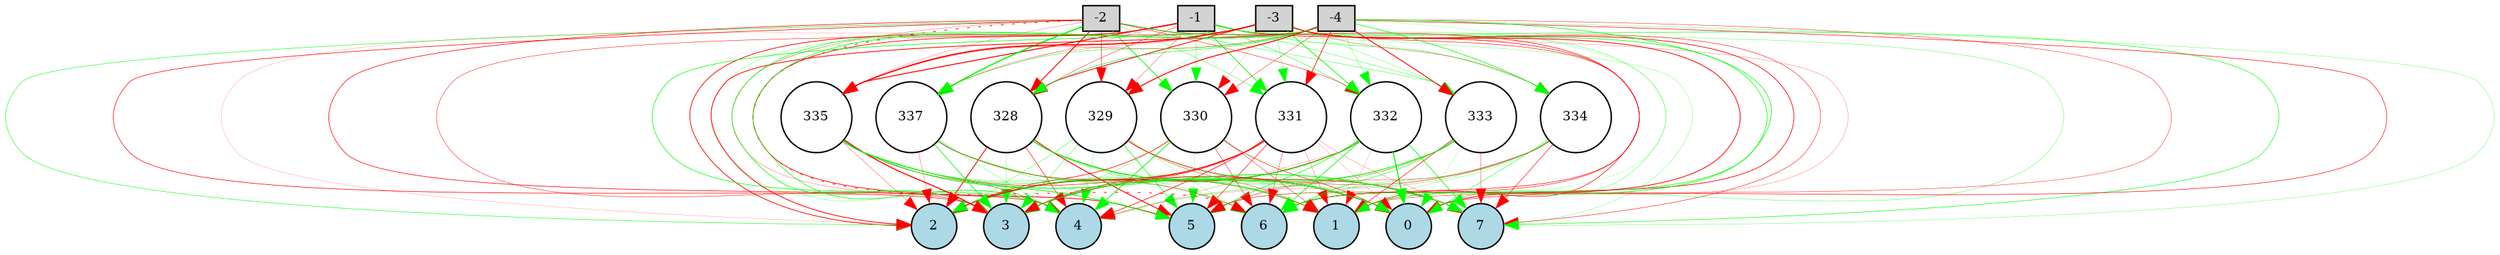 digraph {
	node [fontsize=9 height=0.2 shape=circle width=0.2]
	-1 [fillcolor=lightgray shape=box style=filled]
	-2 [fillcolor=lightgray shape=box style=filled]
	-3 [fillcolor=lightgray shape=box style=filled]
	-4 [fillcolor=lightgray shape=box style=filled]
	0 [fillcolor=lightblue style=filled]
	1 [fillcolor=lightblue style=filled]
	2 [fillcolor=lightblue style=filled]
	3 [fillcolor=lightblue style=filled]
	4 [fillcolor=lightblue style=filled]
	5 [fillcolor=lightblue style=filled]
	6 [fillcolor=lightblue style=filled]
	7 [fillcolor=lightblue style=filled]
	328 [fillcolor=white style=filled]
	329 [fillcolor=white style=filled]
	330 [fillcolor=white style=filled]
	331 [fillcolor=white style=filled]
	332 [fillcolor=white style=filled]
	333 [fillcolor=white style=filled]
	334 [fillcolor=white style=filled]
	335 [fillcolor=white style=filled]
	337 [fillcolor=white style=filled]
	-1 -> 328 [color=red penwidth=0.2579472842190226 style=solid]
	-1 -> 329 [color=red penwidth=0.192210272232505 style=solid]
	-1 -> 330 [color=green penwidth=0.22544197226277735 style=solid]
	-1 -> 331 [color=green penwidth=0.5184512603720639 style=solid]
	-1 -> 332 [color=green penwidth=0.25400993300316094 style=solid]
	-1 -> 333 [color=green penwidth=0.23292700660560178 style=solid]
	-1 -> 334 [color=green penwidth=0.25243277018577254 style=solid]
	-1 -> 335 [color=red penwidth=0.6740945814642101 style=solid]
	-1 -> 337 [color=red penwidth=0.15214479323772934 style=solid]
	-2 -> 328 [color=red penwidth=0.6462374950464257 style=solid]
	-2 -> 329 [color=red penwidth=0.3199060448228054 style=solid]
	-2 -> 330 [color=green penwidth=0.5206926646893122 style=solid]
	-2 -> 331 [color=green penwidth=0.21633405509995773 style=solid]
	-2 -> 332 [color=red penwidth=0.2749891779281713 style=solid]
	-2 -> 333 [color=green penwidth=0.24125603666144615 style=solid]
	-2 -> 334 [color=green penwidth=0.10113181885984304 style=solid]
	-2 -> 335 [color=red penwidth=0.1561444164845422 style=solid]
	-2 -> 337 [color=green penwidth=0.880563683172299 style=solid]
	-3 -> 328 [color=red penwidth=0.5548278984741601 style=solid]
	-3 -> 329 [color=green penwidth=0.10614379277391026 style=solid]
	-3 -> 330 [color=red penwidth=0.10646812316691097 style=solid]
	-3 -> 331 [color=green penwidth=0.20192230222643287 style=solid]
	-3 -> 332 [color=green penwidth=0.5059172106878594 style=solid]
	-3 -> 333 [color=green penwidth=0.16579836862566036 style=solid]
	-3 -> 334 [color=red penwidth=0.17901094821991276 style=solid]
	-3 -> 335 [color=red penwidth=0.840508639750091 style=solid]
	-3 -> 337 [color=red penwidth=0.14919601861230986 style=solid]
	-4 -> 328 [color=green penwidth=0.33005992861951217 style=solid]
	-4 -> 329 [color=red penwidth=0.6681180706935739 style=solid]
	-4 -> 330 [color=red penwidth=0.23924304358876283 style=solid]
	-4 -> 331 [color=red penwidth=0.44918019098473216 style=solid]
	-4 -> 332 [color=green penwidth=0.1930548697350623 style=solid]
	-4 -> 333 [color=red penwidth=0.5861554031274945 style=solid]
	-4 -> 334 [color=green penwidth=0.4288327297064053 style=solid]
	-4 -> 335 [color=red penwidth=0.2365802871237702 style=solid]
	-4 -> 337 [color=green penwidth=0.26265600777191056 style=solid]
	328 -> 0 [color=red penwidth=0.3007173695572586 style=solid]
	328 -> 1 [color=green penwidth=0.4506797783190519 style=solid]
	328 -> 2 [color=red penwidth=0.5932495717942691 style=solid]
	328 -> 3 [color=green penwidth=0.1515064812221138 style=solid]
	328 -> 4 [color=red penwidth=0.36126334906898416 style=solid]
	328 -> 5 [color=red penwidth=0.6137508667516574 style=solid]
	328 -> 6 [color=green penwidth=0.17245075233880847 style=solid]
	328 -> 7 [color=green penwidth=0.3267383009579779 style=solid]
	329 -> 0 [color=green penwidth=0.2980992621385343 style=solid]
	329 -> 1 [color=red penwidth=0.2422293120360555 style=solid]
	329 -> 2 [color=green penwidth=0.2214338598582939 style=solid]
	329 -> 3 [color=green penwidth=0.22429665332184506 style=solid]
	329 -> 4 [color=green penwidth=0.16710449767859048 style=solid]
	329 -> 5 [color=green penwidth=0.4006869747127124 style=solid]
	329 -> 6 [color=green penwidth=0.14530174568440435 style=solid]
	329 -> 7 [color=red penwidth=0.37166863370426084 style=solid]
	330 -> 0 [color=red penwidth=0.321575283144659 style=solid]
	330 -> 1 [color=red penwidth=0.24963845210788463 style=solid]
	330 -> 2 [color=red penwidth=0.41236721559430123 style=solid]
	330 -> 3 [color=green penwidth=0.17120127415307418 style=solid]
	330 -> 4 [color=green penwidth=0.5464391958666521 style=solid]
	330 -> 5 [color=green penwidth=0.1111835679968691 style=solid]
	330 -> 6 [color=red penwidth=0.3002652604849738 style=solid]
	330 -> 7 [color=green penwidth=0.1223445254916014 style=solid]
	331 -> 0 [color=red penwidth=0.10558405605108108 style=solid]
	331 -> 1 [color=red penwidth=0.17421551472976107 style=solid]
	331 -> 2 [color=red penwidth=0.6700461867873169 style=solid]
	331 -> 3 [color=red penwidth=0.4592965278488771 style=solid]
	331 -> 4 [color=red penwidth=0.41832791658266566 style=solid]
	331 -> 5 [color=red penwidth=0.3664019661564555 style=solid]
	331 -> 6 [color=red penwidth=0.2370158342260192 style=solid]
	331 -> 7 [color=red penwidth=0.1425597458026116 style=solid]
	332 -> 0 [color=green penwidth=0.7539499937180102 style=solid]
	332 -> 1 [color=red penwidth=0.10284972541622672 style=solid]
	332 -> 2 [color=red penwidth=0.6083828029565175 style=solid]
	332 -> 3 [color=green penwidth=0.5415934511032547 style=solid]
	332 -> 4 [color=red penwidth=0.13494293469306673 style=solid]
	332 -> 5 [color=green penwidth=0.39232654010456003 style=solid]
	332 -> 6 [color=green penwidth=0.46537278215301625 style=solid]
	332 -> 7 [color=green penwidth=0.46549508871431 style=solid]
	333 -> 0 [color=green penwidth=0.10986557599600641 style=solid]
	333 -> 1 [color=red penwidth=0.37541971767213056 style=solid]
	333 -> 2 [color=green penwidth=0.263319132678295 style=solid]
	333 -> 3 [color=green penwidth=0.46141106396158016 style=solid]
	333 -> 4 [color=green penwidth=0.26528832668338087 style=solid]
	333 -> 5 [color=red penwidth=0.1517440883054536 style=solid]
	333 -> 6 [color=green penwidth=0.3290993589127056 style=solid]
	333 -> 7 [color=red penwidth=0.2151072121000456 style=solid]
	334 -> 0 [color=green penwidth=0.29893934730849425 style=solid]
	334 -> 1 [color=green penwidth=0.15889288681856287 style=solid]
	334 -> 2 [color=green penwidth=0.17140960431715702 style=solid]
	334 -> 3 [color=red penwidth=0.25162432533722545 style=solid]
	334 -> 4 [color=red penwidth=0.12291058440883457 style=solid]
	334 -> 5 [color=red penwidth=0.20684192036829002 style=solid]
	334 -> 6 [color=green penwidth=0.2381238432657042 style=solid]
	334 -> 7 [color=red penwidth=0.3497609389823738 style=solid]
	335 -> 0 [color=red penwidth=0.3312262410910207 style=solid]
	335 -> 1 [color=green penwidth=0.2684040143670028 style=solid]
	335 -> 2 [color=red penwidth=0.18115746920591758 style=solid]
	335 -> 3 [color=red penwidth=0.7347875625429126 style=solid]
	335 -> 4 [color=red penwidth=0.26691267854413614 style=solid]
	335 -> 5 [color=green penwidth=0.5036959785259745 style=solid]
	335 -> 6 [color=green penwidth=0.2200701023789561 style=solid]
	335 -> 7 [color=green penwidth=0.5418682639708609 style=solid]
	337 -> 0 [color=green penwidth=0.48629920802029214 style=solid]
	337 -> 1 [color=red penwidth=0.1192117072146321 style=solid]
	337 -> 2 [color=red penwidth=0.18711112194032137 style=solid]
	337 -> 3 [color=green penwidth=0.46258457021909516 style=solid]
	337 -> 4 [color=green penwidth=0.1736624959114504 style=solid]
	337 -> 5 [color=green penwidth=0.17785864279907193 style=solid]
	337 -> 6 [color=red penwidth=0.23290722862426622 style=solid]
	337 -> 7 [color=green penwidth=0.10023668585256124 style=solid]
	-1 -> 0 [color=green penwidth=0.19023624176962317 style=solid]
	-1 -> 1 [color=red penwidth=0.1404993283814503 style=solid]
	-1 -> 2 [color=red penwidth=0.502837117895131 style=solid]
	-1 -> 3 [color=green penwidth=0.15907956738538642 style=solid]
	-1 -> 4 [color=green penwidth=0.1594524891623399 style=solid]
	-1 -> 5 [color=red penwidth=0.46893130623055335 style=solid]
	-1 -> 6 [color=red penwidth=0.38090028728385894 style=solid]
	-1 -> 7 [color=green penwidth=0.35276632473883085 style=solid]
	-2 -> 0 [color=green penwidth=0.20402662307743002 style=solid]
	-2 -> 1 [color=red penwidth=0.3815189099677162 style=solid]
	-2 -> 2 [color=green penwidth=0.3123662987222673 style=solid]
	-2 -> 3 [color=red penwidth=0.392733867989577 style=solid]
	-2 -> 4 [color=red penwidth=0.4029945509066031 style=solid]
	-2 -> 5 [color=red penwidth=0.16617501169538157 style=solid]
	-2 -> 6 [color=red penwidth=0.4988859386058624 style=dotted]
	-2 -> 7 [color=green penwidth=0.15092488284061062 style=solid]
	-3 -> 0 [color=red penwidth=0.45969324850178617 style=solid]
	-3 -> 1 [color=green penwidth=0.41403441675595876 style=solid]
	-3 -> 2 [color=red penwidth=0.10115984917567918 style=solid]
	-3 -> 3 [color=red penwidth=0.2731994131892166 style=solid]
	-3 -> 4 [color=green penwidth=0.41177084128707897 style=solid]
	-3 -> 5 [color=red penwidth=0.3142389658627068 style=solid]
	-3 -> 6 [color=red penwidth=0.5218794606353668 style=solid]
	-3 -> 7 [color=red penwidth=0.2984900906811315 style=solid]
	-4 -> 0 [color=red penwidth=0.3576739781295404 style=solid]
	-4 -> 1 [color=red penwidth=0.24643483437839794 style=solid]
	-4 -> 2 [color=red penwidth=0.5294128109250592 style=solid]
	-4 -> 3 [color=green penwidth=0.3639323786871873 style=solid]
	-4 -> 4 [color=green penwidth=0.3947484847888404 style=solid]
	-4 -> 5 [color=green penwidth=0.10084251660421091 style=solid]
	-4 -> 6 [color=green penwidth=0.41711583108435735 style=solid]
	-4 -> 7 [color=green penwidth=0.16780369731836692 style=solid]
}
